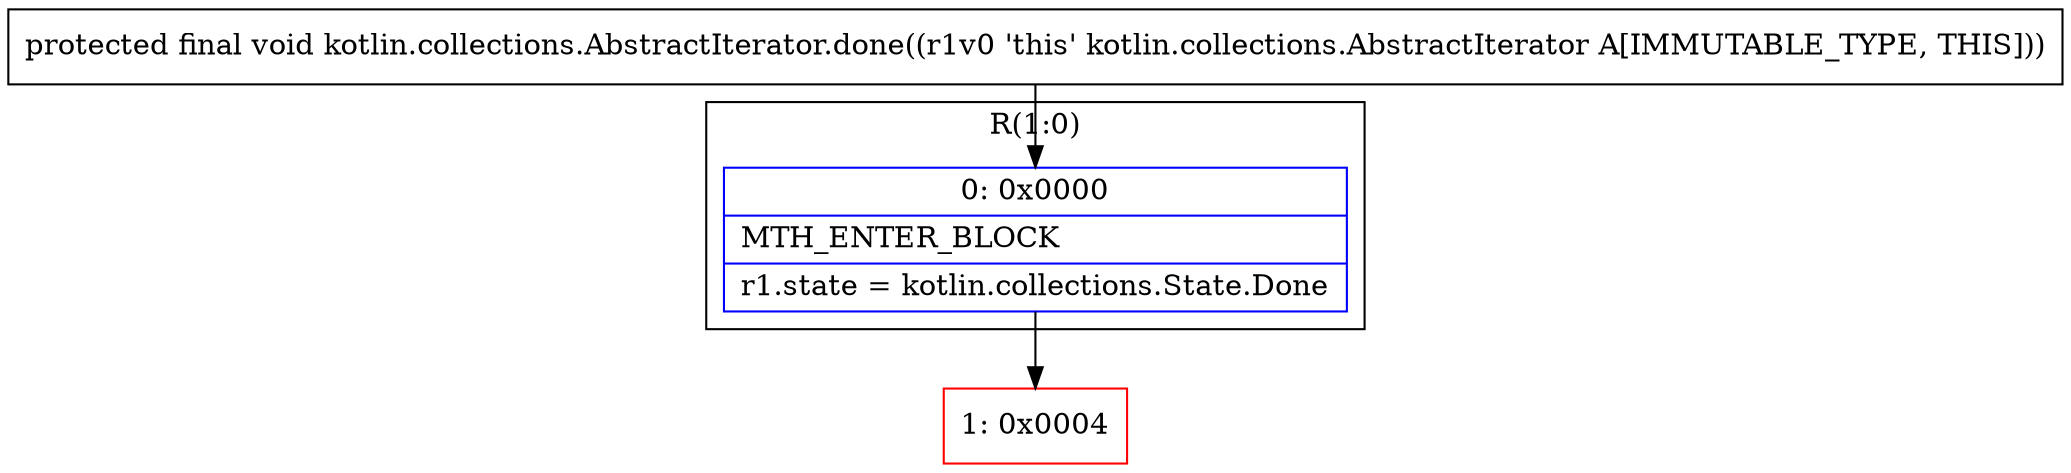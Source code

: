 digraph "CFG forkotlin.collections.AbstractIterator.done()V" {
subgraph cluster_Region_673796621 {
label = "R(1:0)";
node [shape=record,color=blue];
Node_0 [shape=record,label="{0\:\ 0x0000|MTH_ENTER_BLOCK\l|r1.state = kotlin.collections.State.Done\l}"];
}
Node_1 [shape=record,color=red,label="{1\:\ 0x0004}"];
MethodNode[shape=record,label="{protected final void kotlin.collections.AbstractIterator.done((r1v0 'this' kotlin.collections.AbstractIterator A[IMMUTABLE_TYPE, THIS])) }"];
MethodNode -> Node_0;
Node_0 -> Node_1;
}

